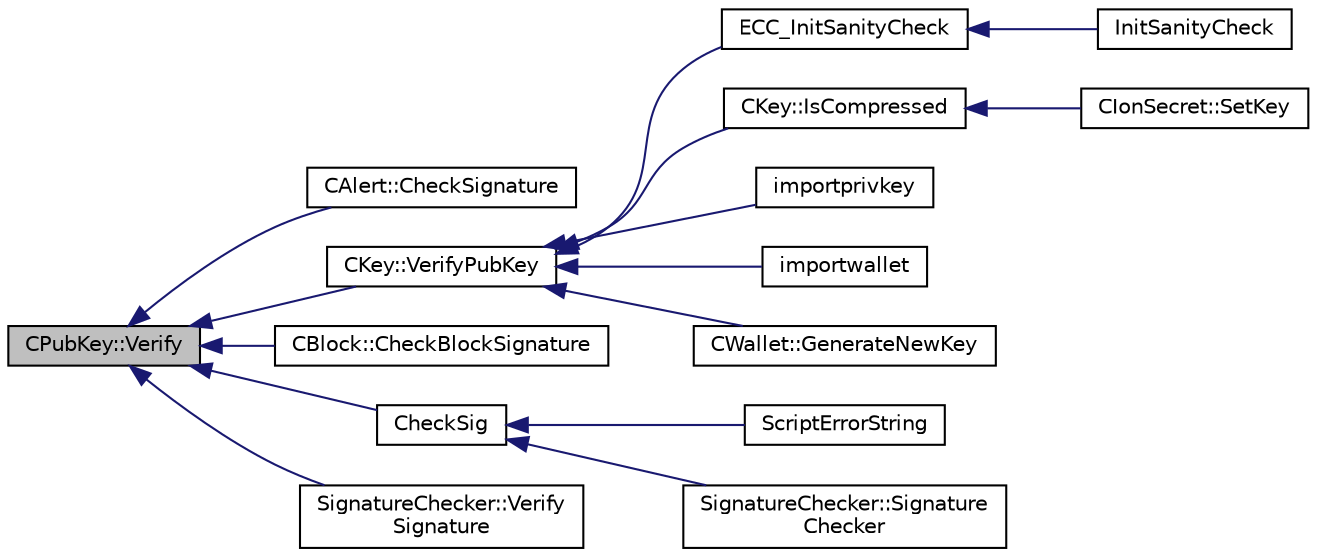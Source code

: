 digraph "CPubKey::Verify"
{
  edge [fontname="Helvetica",fontsize="10",labelfontname="Helvetica",labelfontsize="10"];
  node [fontname="Helvetica",fontsize="10",shape=record];
  rankdir="LR";
  Node618 [label="CPubKey::Verify",height=0.2,width=0.4,color="black", fillcolor="grey75", style="filled", fontcolor="black"];
  Node618 -> Node619 [dir="back",color="midnightblue",fontsize="10",style="solid",fontname="Helvetica"];
  Node619 [label="CAlert::CheckSignature",height=0.2,width=0.4,color="black", fillcolor="white", style="filled",URL="$class_c_alert.html#a862d9fb7ebdfc0483b30862d2a75d527"];
  Node618 -> Node620 [dir="back",color="midnightblue",fontsize="10",style="solid",fontname="Helvetica"];
  Node620 [label="CKey::VerifyPubKey",height=0.2,width=0.4,color="black", fillcolor="white", style="filled",URL="$class_c_key.html#ac53425b8d0f89067bce781c485101b20",tooltip="Verify thoroughly whether a private key and a public key match. "];
  Node620 -> Node621 [dir="back",color="midnightblue",fontsize="10",style="solid",fontname="Helvetica"];
  Node621 [label="ECC_InitSanityCheck",height=0.2,width=0.4,color="black", fillcolor="white", style="filled",URL="$key_8h.html#a55cc40f04bf887c1000667caccb0684a",tooltip="Check that required EC support is available at runtime. "];
  Node621 -> Node622 [dir="back",color="midnightblue",fontsize="10",style="solid",fontname="Helvetica"];
  Node622 [label="InitSanityCheck",height=0.2,width=0.4,color="black", fillcolor="white", style="filled",URL="$init_8cpp.html#a878797b40fb8eb0d7f330a41d7742d11",tooltip="Sanity checks Ensure that Ion is running in a usable environment with all necessary library support..."];
  Node620 -> Node623 [dir="back",color="midnightblue",fontsize="10",style="solid",fontname="Helvetica"];
  Node623 [label="CKey::IsCompressed",height=0.2,width=0.4,color="black", fillcolor="white", style="filled",URL="$class_c_key.html#a96b017433a65335775cf3807d73f85ce"];
  Node623 -> Node624 [dir="back",color="midnightblue",fontsize="10",style="solid",fontname="Helvetica"];
  Node624 [label="CIonSecret::SetKey",height=0.2,width=0.4,color="black", fillcolor="white", style="filled",URL="$class_c_ion_secret.html#af28cc32f79cc793418e810e8ae12e25e"];
  Node620 -> Node625 [dir="back",color="midnightblue",fontsize="10",style="solid",fontname="Helvetica"];
  Node625 [label="importprivkey",height=0.2,width=0.4,color="black", fillcolor="white", style="filled",URL="$rpcdump_8cpp.html#a3a6fdb974fce01220a895393d444e981"];
  Node620 -> Node626 [dir="back",color="midnightblue",fontsize="10",style="solid",fontname="Helvetica"];
  Node626 [label="importwallet",height=0.2,width=0.4,color="black", fillcolor="white", style="filled",URL="$rpcdump_8cpp.html#a2566d5c9dd1938b74e70398cdb3ac5c1"];
  Node620 -> Node627 [dir="back",color="midnightblue",fontsize="10",style="solid",fontname="Helvetica"];
  Node627 [label="CWallet::GenerateNewKey",height=0.2,width=0.4,color="black", fillcolor="white", style="filled",URL="$class_c_wallet.html#a061fe7f54f80ec40f856b3e6365c2f4a"];
  Node618 -> Node628 [dir="back",color="midnightblue",fontsize="10",style="solid",fontname="Helvetica"];
  Node628 [label="CBlock::CheckBlockSignature",height=0.2,width=0.4,color="black", fillcolor="white", style="filled",URL="$class_c_block.html#a2ff0deeda85c23cde1a78365d6fc6c2c"];
  Node618 -> Node629 [dir="back",color="midnightblue",fontsize="10",style="solid",fontname="Helvetica"];
  Node629 [label="CheckSig",height=0.2,width=0.4,color="black", fillcolor="white", style="filled",URL="$script_8cpp.html#af1a7eb0123f11ad1154249f4a4c1a9d1"];
  Node629 -> Node630 [dir="back",color="midnightblue",fontsize="10",style="solid",fontname="Helvetica"];
  Node630 [label="ScriptErrorString",height=0.2,width=0.4,color="black", fillcolor="white", style="filled",URL="$script_8h.html#a5a9f070c3285c528226eef27820d9aa9"];
  Node629 -> Node631 [dir="back",color="midnightblue",fontsize="10",style="solid",fontname="Helvetica"];
  Node631 [label="SignatureChecker::Signature\lChecker",height=0.2,width=0.4,color="black", fillcolor="white", style="filled",URL="$class_signature_checker.html#a698e6832345449c494a12960f173d6a1"];
  Node618 -> Node632 [dir="back",color="midnightblue",fontsize="10",style="solid",fontname="Helvetica"];
  Node632 [label="SignatureChecker::Verify\lSignature",height=0.2,width=0.4,color="black", fillcolor="white", style="filled",URL="$class_signature_checker.html#aa1f885f5d1c0299de96e3f1a12f6a9e7"];
}
